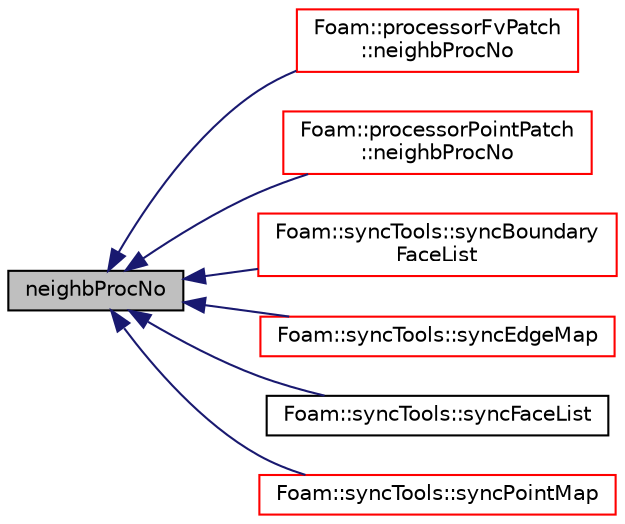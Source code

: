 digraph "neighbProcNo"
{
  bgcolor="transparent";
  edge [fontname="Helvetica",fontsize="10",labelfontname="Helvetica",labelfontsize="10"];
  node [fontname="Helvetica",fontsize="10",shape=record];
  rankdir="LR";
  Node1 [label="neighbProcNo",height=0.2,width=0.4,color="black", fillcolor="grey75", style="filled", fontcolor="black"];
  Node1 -> Node2 [dir="back",color="midnightblue",fontsize="10",style="solid",fontname="Helvetica"];
  Node2 [label="Foam::processorFvPatch\l::neighbProcNo",height=0.2,width=0.4,color="red",URL="$a01984.html#a23a9bdd5f32e20b78a704af345d1b8e1",tooltip="Return neigbour processor number. "];
  Node1 -> Node3 [dir="back",color="midnightblue",fontsize="10",style="solid",fontname="Helvetica"];
  Node3 [label="Foam::processorPointPatch\l::neighbProcNo",height=0.2,width=0.4,color="red",URL="$a01992.html#a7537ca4bf823410f0135d5d18e24d6da",tooltip="Return neigbour processor number. "];
  Node1 -> Node4 [dir="back",color="midnightblue",fontsize="10",style="solid",fontname="Helvetica"];
  Node4 [label="Foam::syncTools::syncBoundary\lFaceList",height=0.2,width=0.4,color="red",URL="$a02542.html#a1885668646afb3cf257512c56daa9b2f",tooltip="Synchronize values on boundary faces only. "];
  Node1 -> Node5 [dir="back",color="midnightblue",fontsize="10",style="solid",fontname="Helvetica"];
  Node5 [label="Foam::syncTools::syncEdgeMap",height=0.2,width=0.4,color="red",URL="$a02542.html#a154ac086463b8d7a0eed8c4539d3ab73",tooltip="Synchronize values on selected edges. "];
  Node1 -> Node6 [dir="back",color="midnightblue",fontsize="10",style="solid",fontname="Helvetica"];
  Node6 [label="Foam::syncTools::syncFaceList",height=0.2,width=0.4,color="black",URL="$a02542.html#abbce369b7f4597ea87c95f9b17cb707f"];
  Node1 -> Node7 [dir="back",color="midnightblue",fontsize="10",style="solid",fontname="Helvetica"];
  Node7 [label="Foam::syncTools::syncPointMap",height=0.2,width=0.4,color="red",URL="$a02542.html#a08bdf5c6403dd4367d1714c3d5b4145d",tooltip="Synchronize values on selected points. "];
}
